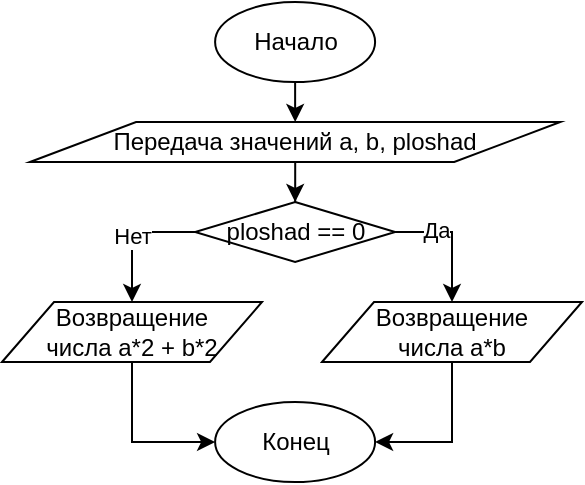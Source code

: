 <mxfile version="13.1.11" type="device"><diagram id="C5RBs43oDa-KdzZeNtuy" name="Page-1"><mxGraphModel dx="530" dy="234" grid="1" gridSize="10" guides="1" tooltips="1" connect="1" arrows="1" fold="1" page="1" pageScale="1" pageWidth="827" pageHeight="1169" math="0" shadow="0"><root><mxCell id="WIyWlLk6GJQsqaUBKTNV-0"/><mxCell id="WIyWlLk6GJQsqaUBKTNV-1" parent="WIyWlLk6GJQsqaUBKTNV-0"/><mxCell id="fGXwdbJ8hSiZ8CcaIuds-204" style="edgeStyle=orthogonalEdgeStyle;rounded=0;orthogonalLoop=1;jettySize=auto;html=1;entryX=0.5;entryY=0;entryDx=0;entryDy=0;" edge="1" parent="WIyWlLk6GJQsqaUBKTNV-1" source="fGXwdbJ8hSiZ8CcaIuds-205"><mxGeometry relative="1" as="geometry"><mxPoint x="206.575" y="190" as="targetPoint"/></mxGeometry></mxCell><mxCell id="fGXwdbJ8hSiZ8CcaIuds-205" value="Начало" style="ellipse;whiteSpace=wrap;html=1;" vertex="1" parent="WIyWlLk6GJQsqaUBKTNV-1"><mxGeometry x="166.55" y="130" width="80" height="40" as="geometry"/></mxCell><mxCell id="fGXwdbJ8hSiZ8CcaIuds-208" value="Конец" style="ellipse;whiteSpace=wrap;html=1;" vertex="1" parent="WIyWlLk6GJQsqaUBKTNV-1"><mxGeometry x="166.55" y="330" width="80" height="40" as="geometry"/></mxCell><mxCell id="fGXwdbJ8hSiZ8CcaIuds-224" style="edgeStyle=orthogonalEdgeStyle;rounded=0;orthogonalLoop=1;jettySize=auto;html=1;entryX=1;entryY=0.5;entryDx=0;entryDy=0;" edge="1" parent="WIyWlLk6GJQsqaUBKTNV-1" source="fGXwdbJ8hSiZ8CcaIuds-210" target="fGXwdbJ8hSiZ8CcaIuds-208"><mxGeometry relative="1" as="geometry"/></mxCell><mxCell id="fGXwdbJ8hSiZ8CcaIuds-210" value="Возвращение &lt;br&gt;числа a*b" style="shape=parallelogram;perimeter=parallelogramPerimeter;whiteSpace=wrap;html=1;" vertex="1" parent="WIyWlLk6GJQsqaUBKTNV-1"><mxGeometry x="220" y="280" width="130" height="30" as="geometry"/></mxCell><mxCell id="fGXwdbJ8hSiZ8CcaIuds-217" style="edgeStyle=orthogonalEdgeStyle;rounded=0;orthogonalLoop=1;jettySize=auto;html=1;entryX=0.5;entryY=0;entryDx=0;entryDy=0;" edge="1" parent="WIyWlLk6GJQsqaUBKTNV-1" source="fGXwdbJ8hSiZ8CcaIuds-212" target="fGXwdbJ8hSiZ8CcaIuds-215"><mxGeometry relative="1" as="geometry"/></mxCell><mxCell id="fGXwdbJ8hSiZ8CcaIuds-212" value="Передача значений a, b,&amp;nbsp;ploshad" style="shape=parallelogram;perimeter=parallelogramPerimeter;whiteSpace=wrap;html=1;" vertex="1" parent="WIyWlLk6GJQsqaUBKTNV-1"><mxGeometry x="73.99" y="190" width="265.17" height="20" as="geometry"/></mxCell><mxCell id="fGXwdbJ8hSiZ8CcaIuds-220" value="Нет" style="edgeStyle=orthogonalEdgeStyle;rounded=0;orthogonalLoop=1;jettySize=auto;html=1;entryX=0.5;entryY=0;entryDx=0;entryDy=0;" edge="1" parent="WIyWlLk6GJQsqaUBKTNV-1" source="fGXwdbJ8hSiZ8CcaIuds-215" target="fGXwdbJ8hSiZ8CcaIuds-218"><mxGeometry relative="1" as="geometry"><Array as="points"><mxPoint x="125" y="245"/></Array></mxGeometry></mxCell><mxCell id="fGXwdbJ8hSiZ8CcaIuds-222" style="edgeStyle=orthogonalEdgeStyle;rounded=0;orthogonalLoop=1;jettySize=auto;html=1;entryX=0.5;entryY=0;entryDx=0;entryDy=0;" edge="1" parent="WIyWlLk6GJQsqaUBKTNV-1" source="fGXwdbJ8hSiZ8CcaIuds-215" target="fGXwdbJ8hSiZ8CcaIuds-210"><mxGeometry relative="1" as="geometry"><Array as="points"><mxPoint x="285" y="245"/></Array></mxGeometry></mxCell><mxCell id="fGXwdbJ8hSiZ8CcaIuds-223" value="Да" style="edgeLabel;html=1;align=center;verticalAlign=middle;resizable=0;points=[];" vertex="1" connectable="0" parent="fGXwdbJ8hSiZ8CcaIuds-222"><mxGeometry x="-0.361" y="1" relative="1" as="geometry"><mxPoint as="offset"/></mxGeometry></mxCell><mxCell id="fGXwdbJ8hSiZ8CcaIuds-215" value="ploshad == 0" style="rhombus;whiteSpace=wrap;html=1;" vertex="1" parent="WIyWlLk6GJQsqaUBKTNV-1"><mxGeometry x="156.58" y="230" width="100" height="30" as="geometry"/></mxCell><mxCell id="fGXwdbJ8hSiZ8CcaIuds-225" style="edgeStyle=orthogonalEdgeStyle;rounded=0;orthogonalLoop=1;jettySize=auto;html=1;entryX=0;entryY=0.5;entryDx=0;entryDy=0;" edge="1" parent="WIyWlLk6GJQsqaUBKTNV-1" source="fGXwdbJ8hSiZ8CcaIuds-218" target="fGXwdbJ8hSiZ8CcaIuds-208"><mxGeometry relative="1" as="geometry"/></mxCell><mxCell id="fGXwdbJ8hSiZ8CcaIuds-218" value="Возвращение &lt;br&gt;числа a*2 + b*2" style="shape=parallelogram;perimeter=parallelogramPerimeter;whiteSpace=wrap;html=1;" vertex="1" parent="WIyWlLk6GJQsqaUBKTNV-1"><mxGeometry x="60.0" y="280" width="130" height="30" as="geometry"/></mxCell></root></mxGraphModel></diagram></mxfile>